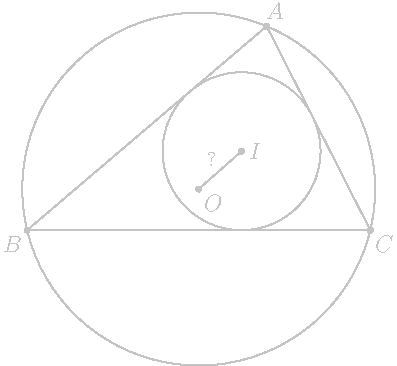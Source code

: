 import geometry;
size(7cm);


pen penColor = rgb("c5c5c5");

triangle t = triangleabc(4, 5.5, 6);

point A = t.C;
point B = t.A;
point C = t.B;


circle ic = incircle(t);
circle w = circle(t);

point I = ic.C;
point O = w.C;

//draw


draw(t, penColor);
draw(ic, penColor);
draw(w, penColor);

dot("$A$", A, N+E*0.5, fontsize(12) + penColor);
dot("$B$", B, SW, fontsize(12) + penColor);
dot("$C$", C, SE, fontsize(12) + penColor);


dot(Label("$I$"), I, fontsize(12) + penColor);
dot(Label("$O$"), O, SE, fontsize(12) + penColor);

draw(Label("?", Relative(0.5)), segment(I, O), fontsize(10)+penColor);
